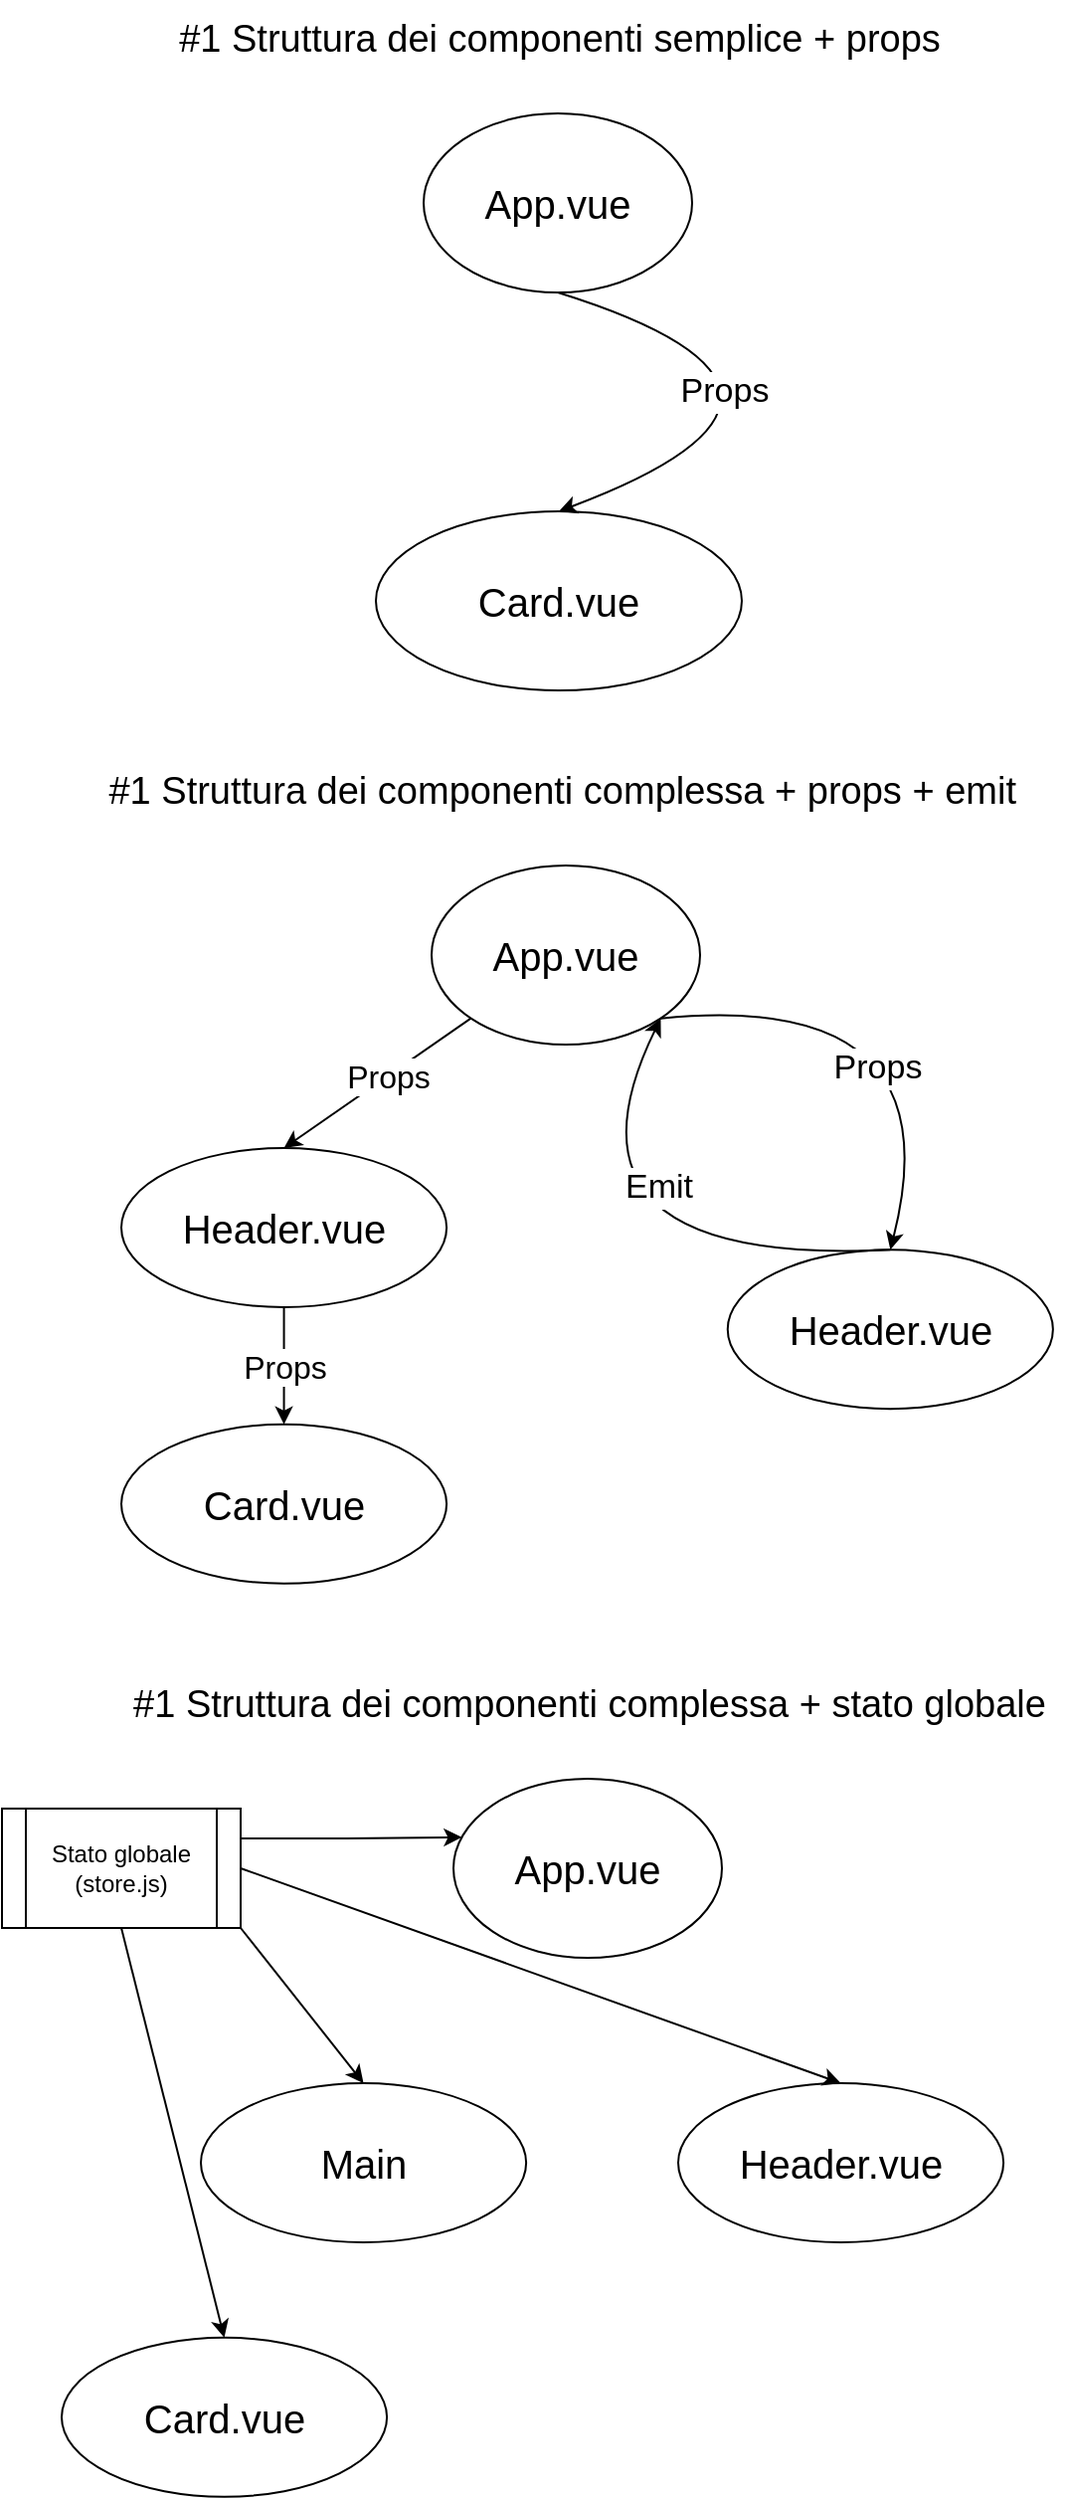 <mxfile version="21.3.2" type="device">
  <diagram name="Pagina-1" id="x3956oMI8eRhkuRVbbu9">
    <mxGraphModel dx="707" dy="461" grid="1" gridSize="10" guides="1" tooltips="1" connect="1" arrows="1" fold="1" page="1" pageScale="1" pageWidth="827" pageHeight="1169" math="0" shadow="0">
      <root>
        <mxCell id="0" />
        <mxCell id="1" parent="0" />
        <mxCell id="4IxlKbunAa9CrItaDT7S-1" value="&lt;font style=&quot;font-size: 20px;&quot;&gt;App.vue&lt;/font&gt;" style="ellipse;whiteSpace=wrap;html=1;" parent="1" vertex="1">
          <mxGeometry x="342" y="90" width="135" height="90" as="geometry" />
        </mxCell>
        <mxCell id="4IxlKbunAa9CrItaDT7S-2" value="&lt;font style=&quot;font-size: 20px;&quot;&gt;Card.vue&lt;/font&gt;" style="ellipse;whiteSpace=wrap;html=1;" parent="1" vertex="1">
          <mxGeometry x="318" y="290" width="184" height="90" as="geometry" />
        </mxCell>
        <mxCell id="4IxlKbunAa9CrItaDT7S-3" value="&lt;font style=&quot;font-size: 17px;&quot;&gt;Props&lt;/font&gt;" style="endArrow=classic;html=1;entryX=0.5;entryY=0;entryDx=0;entryDy=0;exitX=0.5;exitY=1;exitDx=0;exitDy=0;curved=1;" parent="1" source="4IxlKbunAa9CrItaDT7S-1" target="4IxlKbunAa9CrItaDT7S-2" edge="1">
          <mxGeometry x="-0.44" y="-23" width="50" height="50" relative="1" as="geometry">
            <mxPoint x="440" y="240" as="sourcePoint" />
            <mxPoint x="440" y="300" as="targetPoint" />
            <Array as="points">
              <mxPoint x="570" y="230" />
            </Array>
            <mxPoint as="offset" />
          </mxGeometry>
        </mxCell>
        <mxCell id="BMivozAW6b8Z5Z3O7rVP-1" value="&lt;font style=&quot;font-size: 19px;&quot;&gt;#1 Struttura dei componenti semplice + props&lt;/font&gt;" style="text;html=1;align=center;verticalAlign=middle;resizable=0;points=[];autosize=1;strokeColor=none;fillColor=none;" vertex="1" parent="1">
          <mxGeometry x="205" y="33" width="410" height="40" as="geometry" />
        </mxCell>
        <mxCell id="BMivozAW6b8Z5Z3O7rVP-6" value="&lt;font style=&quot;font-size: 20px;&quot;&gt;App.vue&lt;/font&gt;" style="ellipse;whiteSpace=wrap;html=1;" vertex="1" parent="1">
          <mxGeometry x="346" y="468" width="135" height="90" as="geometry" />
        </mxCell>
        <mxCell id="BMivozAW6b8Z5Z3O7rVP-7" value="&lt;font style=&quot;font-size: 20px;&quot;&gt;Header.vue&lt;/font&gt;" style="ellipse;whiteSpace=wrap;html=1;" vertex="1" parent="1">
          <mxGeometry x="494.88" y="661.11" width="163.56" height="80" as="geometry" />
        </mxCell>
        <mxCell id="BMivozAW6b8Z5Z3O7rVP-8" value="&lt;font style=&quot;font-size: 17px;&quot;&gt;Props&lt;/font&gt;" style="endArrow=classic;html=1;entryX=0.5;entryY=0;entryDx=0;entryDy=0;exitX=1;exitY=1;exitDx=0;exitDy=0;curved=1;" edge="1" parent="1" source="BMivozAW6b8Z5Z3O7rVP-6" target="BMivozAW6b8Z5Z3O7rVP-7">
          <mxGeometry x="0.391" y="-29" width="50" height="50" relative="1" as="geometry">
            <mxPoint x="444" y="618" as="sourcePoint" />
            <mxPoint x="444" y="678" as="targetPoint" />
            <Array as="points">
              <mxPoint x="610" y="530" />
            </Array>
            <mxPoint as="offset" />
          </mxGeometry>
        </mxCell>
        <mxCell id="BMivozAW6b8Z5Z3O7rVP-9" value="&lt;font style=&quot;font-size: 19px;&quot;&gt;#1 Struttura dei componenti complessa + props + emit&amp;nbsp;&lt;/font&gt;" style="text;html=1;align=center;verticalAlign=middle;resizable=0;points=[];autosize=1;strokeColor=none;fillColor=none;" vertex="1" parent="1">
          <mxGeometry x="169" y="411" width="490" height="40" as="geometry" />
        </mxCell>
        <mxCell id="BMivozAW6b8Z5Z3O7rVP-10" value="" style="endArrow=classic;html=1;exitX=0.5;exitY=0;exitDx=0;exitDy=0;entryX=1;entryY=1;entryDx=0;entryDy=0;curved=1;" edge="1" parent="1" source="BMivozAW6b8Z5Z3O7rVP-7" target="BMivozAW6b8Z5Z3O7rVP-6">
          <mxGeometry width="50" height="50" relative="1" as="geometry">
            <mxPoint x="380" y="570" as="sourcePoint" />
            <mxPoint x="430" y="520" as="targetPoint" />
            <Array as="points">
              <mxPoint x="400" y="670" />
            </Array>
          </mxGeometry>
        </mxCell>
        <mxCell id="BMivozAW6b8Z5Z3O7rVP-11" value="&lt;font style=&quot;font-size: 17px;&quot;&gt;Emit&lt;/font&gt;" style="edgeLabel;html=1;align=center;verticalAlign=middle;resizable=0;points=[];" vertex="1" connectable="0" parent="BMivozAW6b8Z5Z3O7rVP-10">
          <mxGeometry x="0.374" y="1" relative="1" as="geometry">
            <mxPoint x="43" y="-3" as="offset" />
          </mxGeometry>
        </mxCell>
        <mxCell id="BMivozAW6b8Z5Z3O7rVP-12" value="&lt;font style=&quot;font-size: 20px;&quot;&gt;Header.vue&lt;/font&gt;" style="ellipse;whiteSpace=wrap;html=1;" vertex="1" parent="1">
          <mxGeometry x="190" y="610" width="163.56" height="80" as="geometry" />
        </mxCell>
        <mxCell id="BMivozAW6b8Z5Z3O7rVP-13" value="&lt;font style=&quot;font-size: 20px;&quot;&gt;Card.vue&lt;/font&gt;" style="ellipse;whiteSpace=wrap;html=1;" vertex="1" parent="1">
          <mxGeometry x="190" y="748.89" width="163.56" height="80" as="geometry" />
        </mxCell>
        <mxCell id="BMivozAW6b8Z5Z3O7rVP-14" value="" style="endArrow=classic;html=1;rounded=0;entryX=0.5;entryY=0;entryDx=0;entryDy=0;exitX=0;exitY=1;exitDx=0;exitDy=0;" edge="1" parent="1" source="BMivozAW6b8Z5Z3O7rVP-6" target="BMivozAW6b8Z5Z3O7rVP-12">
          <mxGeometry width="50" height="50" relative="1" as="geometry">
            <mxPoint x="400" y="710" as="sourcePoint" />
            <mxPoint x="450" y="660" as="targetPoint" />
          </mxGeometry>
        </mxCell>
        <mxCell id="BMivozAW6b8Z5Z3O7rVP-16" value="&lt;font style=&quot;font-size: 16px;&quot;&gt;Props&lt;/font&gt;" style="edgeLabel;html=1;align=center;verticalAlign=middle;resizable=0;points=[];" vertex="1" connectable="0" parent="BMivozAW6b8Z5Z3O7rVP-14">
          <mxGeometry x="-0.096" relative="1" as="geometry">
            <mxPoint as="offset" />
          </mxGeometry>
        </mxCell>
        <mxCell id="BMivozAW6b8Z5Z3O7rVP-15" value="&lt;font style=&quot;font-size: 16px;&quot;&gt;Props&lt;/font&gt;" style="endArrow=classic;html=1;rounded=0;exitX=0.5;exitY=1;exitDx=0;exitDy=0;entryX=0.5;entryY=0;entryDx=0;entryDy=0;" edge="1" parent="1" source="BMivozAW6b8Z5Z3O7rVP-12" target="BMivozAW6b8Z5Z3O7rVP-13">
          <mxGeometry width="50" height="50" relative="1" as="geometry">
            <mxPoint x="411.56" y="658.89" as="sourcePoint" />
            <mxPoint x="461.56" y="608.89" as="targetPoint" />
          </mxGeometry>
        </mxCell>
        <mxCell id="BMivozAW6b8Z5Z3O7rVP-28" value="&lt;font style=&quot;font-size: 20px;&quot;&gt;App.vue&lt;/font&gt;" style="ellipse;whiteSpace=wrap;html=1;" vertex="1" parent="1">
          <mxGeometry x="357" y="927" width="135" height="90" as="geometry" />
        </mxCell>
        <mxCell id="BMivozAW6b8Z5Z3O7rVP-29" value="&lt;font style=&quot;font-size: 20px;&quot;&gt;Header.vue&lt;/font&gt;" style="ellipse;whiteSpace=wrap;html=1;" vertex="1" parent="1">
          <mxGeometry x="470" y="1080.0" width="163.56" height="80" as="geometry" />
        </mxCell>
        <mxCell id="BMivozAW6b8Z5Z3O7rVP-31" value="&lt;font style=&quot;font-size: 19px;&quot;&gt;#1 Struttura dei componenti complessa + stato globale&lt;/font&gt;" style="text;html=1;align=center;verticalAlign=middle;resizable=0;points=[];autosize=1;strokeColor=none;fillColor=none;" vertex="1" parent="1">
          <mxGeometry x="185" y="870" width="480" height="40" as="geometry" />
        </mxCell>
        <mxCell id="BMivozAW6b8Z5Z3O7rVP-34" value="&lt;font style=&quot;font-size: 20px;&quot;&gt;Main&lt;/font&gt;" style="ellipse;whiteSpace=wrap;html=1;" vertex="1" parent="1">
          <mxGeometry x="230" y="1080" width="163.56" height="80" as="geometry" />
        </mxCell>
        <mxCell id="BMivozAW6b8Z5Z3O7rVP-35" value="&lt;font style=&quot;font-size: 20px;&quot;&gt;Card.vue&lt;/font&gt;" style="ellipse;whiteSpace=wrap;html=1;" vertex="1" parent="1">
          <mxGeometry x="160" y="1207.89" width="163.56" height="80" as="geometry" />
        </mxCell>
        <mxCell id="BMivozAW6b8Z5Z3O7rVP-36" value="" style="endArrow=classic;html=1;rounded=0;entryX=0.5;entryY=0;entryDx=0;entryDy=0;exitX=1;exitY=1;exitDx=0;exitDy=0;" edge="1" parent="1" source="BMivozAW6b8Z5Z3O7rVP-39" target="BMivozAW6b8Z5Z3O7rVP-34">
          <mxGeometry width="50" height="50" relative="1" as="geometry">
            <mxPoint x="411" y="1169" as="sourcePoint" />
            <mxPoint x="461" y="1119" as="targetPoint" />
          </mxGeometry>
        </mxCell>
        <mxCell id="BMivozAW6b8Z5Z3O7rVP-38" value="" style="endArrow=classic;html=1;rounded=0;exitX=0.5;exitY=1;exitDx=0;exitDy=0;entryX=0.5;entryY=0;entryDx=0;entryDy=0;" edge="1" parent="1" source="BMivozAW6b8Z5Z3O7rVP-39" target="BMivozAW6b8Z5Z3O7rVP-35">
          <mxGeometry width="50" height="50" relative="1" as="geometry">
            <mxPoint x="422.56" y="1117.89" as="sourcePoint" />
            <mxPoint x="472.56" y="1067.89" as="targetPoint" />
          </mxGeometry>
        </mxCell>
        <mxCell id="BMivozAW6b8Z5Z3O7rVP-41" style="edgeStyle=orthogonalEdgeStyle;rounded=0;orthogonalLoop=1;jettySize=auto;html=1;exitX=1;exitY=0.25;exitDx=0;exitDy=0;entryX=0.031;entryY=0.327;entryDx=0;entryDy=0;entryPerimeter=0;" edge="1" parent="1" source="BMivozAW6b8Z5Z3O7rVP-39" target="BMivozAW6b8Z5Z3O7rVP-28">
          <mxGeometry relative="1" as="geometry" />
        </mxCell>
        <mxCell id="BMivozAW6b8Z5Z3O7rVP-39" value="Stato globale&lt;br&gt;(store.js)" style="shape=process;whiteSpace=wrap;html=1;backgroundOutline=1;" vertex="1" parent="1">
          <mxGeometry x="130" y="942" width="120" height="60" as="geometry" />
        </mxCell>
        <mxCell id="BMivozAW6b8Z5Z3O7rVP-40" value="" style="endArrow=classic;html=1;rounded=0;exitX=1;exitY=0.5;exitDx=0;exitDy=0;entryX=0.5;entryY=0;entryDx=0;entryDy=0;" edge="1" parent="1" source="BMivozAW6b8Z5Z3O7rVP-39" target="BMivozAW6b8Z5Z3O7rVP-29">
          <mxGeometry width="50" height="50" relative="1" as="geometry">
            <mxPoint x="400" y="1120" as="sourcePoint" />
            <mxPoint x="450" y="1070" as="targetPoint" />
          </mxGeometry>
        </mxCell>
      </root>
    </mxGraphModel>
  </diagram>
</mxfile>
